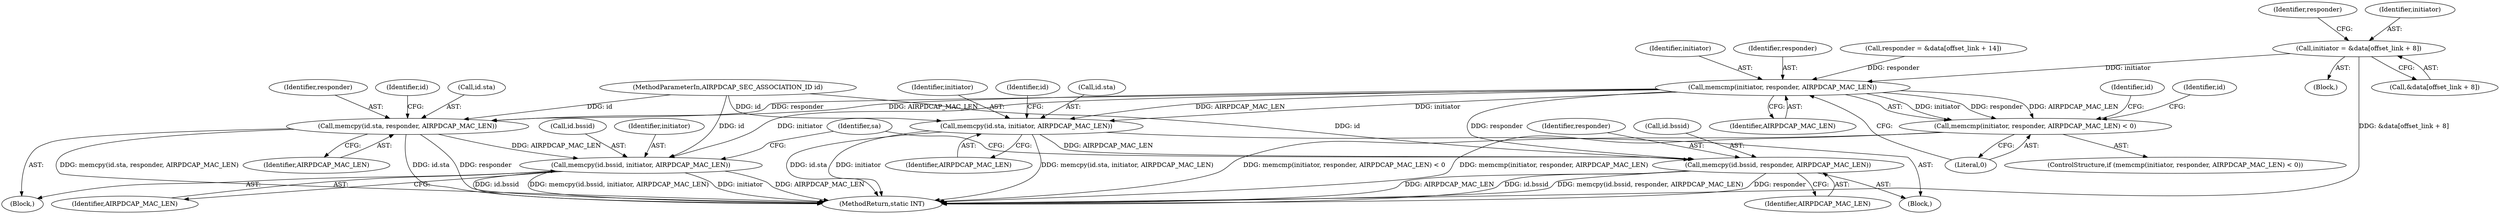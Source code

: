 digraph "0_wireshark_9b0b20b8d5f8c9f7839d58ff6c5900f7e19283b4@array" {
"1000644" [label="(Call,initiator = &data[offset_link + 8])"];
"1000662" [label="(Call,memcmp(initiator, responder, AIRPDCAP_MAC_LEN))"];
"1000661" [label="(Call,memcmp(initiator, responder, AIRPDCAP_MAC_LEN) < 0)"];
"1000668" [label="(Call,memcpy(id.sta, initiator, AIRPDCAP_MAC_LEN))"];
"1000674" [label="(Call,memcpy(id.bssid, responder, AIRPDCAP_MAC_LEN))"];
"1000682" [label="(Call,memcpy(id.sta, responder, AIRPDCAP_MAC_LEN))"];
"1000688" [label="(Call,memcpy(id.bssid, initiator, AIRPDCAP_MAC_LEN))"];
"1000679" [label="(Identifier,AIRPDCAP_MAC_LEN)"];
"1000681" [label="(Block,)"];
"1000660" [label="(ControlStructure,if (memcmp(initiator, responder, AIRPDCAP_MAC_LEN) < 0))"];
"1000646" [label="(Call,&data[offset_link + 8])"];
"1000653" [label="(Identifier,responder)"];
"1000669" [label="(Call,id.sta)"];
"1000682" [label="(Call,memcpy(id.sta, responder, AIRPDCAP_MAC_LEN))"];
"1000678" [label="(Identifier,responder)"];
"1000668" [label="(Call,memcpy(id.sta, initiator, AIRPDCAP_MAC_LEN))"];
"1000670" [label="(Identifier,id)"];
"1000645" [label="(Identifier,initiator)"];
"1000663" [label="(Identifier,initiator)"];
"1000693" [label="(Identifier,AIRPDCAP_MAC_LEN)"];
"1000695" [label="(Identifier,sa)"];
"1000644" [label="(Call,initiator = &data[offset_link + 8])"];
"1000686" [label="(Identifier,responder)"];
"1000689" [label="(Call,id.bssid)"];
"1000690" [label="(Identifier,id)"];
"1000687" [label="(Identifier,AIRPDCAP_MAC_LEN)"];
"1000666" [label="(Literal,0)"];
"1000672" [label="(Identifier,initiator)"];
"1000674" [label="(Call,memcpy(id.bssid, responder, AIRPDCAP_MAC_LEN))"];
"1000675" [label="(Call,id.bssid)"];
"1000692" [label="(Identifier,initiator)"];
"1000676" [label="(Identifier,id)"];
"1000473" [label="(Block,)"];
"1000667" [label="(Block,)"];
"1000661" [label="(Call,memcmp(initiator, responder, AIRPDCAP_MAC_LEN) < 0)"];
"1000665" [label="(Identifier,AIRPDCAP_MAC_LEN)"];
"1000664" [label="(Identifier,responder)"];
"1000779" [label="(MethodReturn,static INT)"];
"1000673" [label="(Identifier,AIRPDCAP_MAC_LEN)"];
"1000683" [label="(Call,id.sta)"];
"1000688" [label="(Call,memcpy(id.bssid, initiator, AIRPDCAP_MAC_LEN))"];
"1000684" [label="(Identifier,id)"];
"1000652" [label="(Call,responder = &data[offset_link + 14])"];
"1000151" [label="(MethodParameterIn,AIRPDCAP_SEC_ASSOCIATION_ID id)"];
"1000662" [label="(Call,memcmp(initiator, responder, AIRPDCAP_MAC_LEN))"];
"1000644" -> "1000473"  [label="AST: "];
"1000644" -> "1000646"  [label="CFG: "];
"1000645" -> "1000644"  [label="AST: "];
"1000646" -> "1000644"  [label="AST: "];
"1000653" -> "1000644"  [label="CFG: "];
"1000644" -> "1000779"  [label="DDG: &data[offset_link + 8]"];
"1000644" -> "1000662"  [label="DDG: initiator"];
"1000662" -> "1000661"  [label="AST: "];
"1000662" -> "1000665"  [label="CFG: "];
"1000663" -> "1000662"  [label="AST: "];
"1000664" -> "1000662"  [label="AST: "];
"1000665" -> "1000662"  [label="AST: "];
"1000666" -> "1000662"  [label="CFG: "];
"1000662" -> "1000661"  [label="DDG: initiator"];
"1000662" -> "1000661"  [label="DDG: responder"];
"1000662" -> "1000661"  [label="DDG: AIRPDCAP_MAC_LEN"];
"1000652" -> "1000662"  [label="DDG: responder"];
"1000662" -> "1000668"  [label="DDG: initiator"];
"1000662" -> "1000668"  [label="DDG: AIRPDCAP_MAC_LEN"];
"1000662" -> "1000674"  [label="DDG: responder"];
"1000662" -> "1000682"  [label="DDG: responder"];
"1000662" -> "1000682"  [label="DDG: AIRPDCAP_MAC_LEN"];
"1000662" -> "1000688"  [label="DDG: initiator"];
"1000661" -> "1000660"  [label="AST: "];
"1000661" -> "1000666"  [label="CFG: "];
"1000666" -> "1000661"  [label="AST: "];
"1000670" -> "1000661"  [label="CFG: "];
"1000684" -> "1000661"  [label="CFG: "];
"1000661" -> "1000779"  [label="DDG: memcmp(initiator, responder, AIRPDCAP_MAC_LEN) < 0"];
"1000661" -> "1000779"  [label="DDG: memcmp(initiator, responder, AIRPDCAP_MAC_LEN)"];
"1000668" -> "1000667"  [label="AST: "];
"1000668" -> "1000673"  [label="CFG: "];
"1000669" -> "1000668"  [label="AST: "];
"1000672" -> "1000668"  [label="AST: "];
"1000673" -> "1000668"  [label="AST: "];
"1000676" -> "1000668"  [label="CFG: "];
"1000668" -> "1000779"  [label="DDG: memcpy(id.sta, initiator, AIRPDCAP_MAC_LEN)"];
"1000668" -> "1000779"  [label="DDG: initiator"];
"1000668" -> "1000779"  [label="DDG: id.sta"];
"1000151" -> "1000668"  [label="DDG: id"];
"1000668" -> "1000674"  [label="DDG: AIRPDCAP_MAC_LEN"];
"1000674" -> "1000667"  [label="AST: "];
"1000674" -> "1000679"  [label="CFG: "];
"1000675" -> "1000674"  [label="AST: "];
"1000678" -> "1000674"  [label="AST: "];
"1000679" -> "1000674"  [label="AST: "];
"1000695" -> "1000674"  [label="CFG: "];
"1000674" -> "1000779"  [label="DDG: responder"];
"1000674" -> "1000779"  [label="DDG: AIRPDCAP_MAC_LEN"];
"1000674" -> "1000779"  [label="DDG: id.bssid"];
"1000674" -> "1000779"  [label="DDG: memcpy(id.bssid, responder, AIRPDCAP_MAC_LEN)"];
"1000151" -> "1000674"  [label="DDG: id"];
"1000682" -> "1000681"  [label="AST: "];
"1000682" -> "1000687"  [label="CFG: "];
"1000683" -> "1000682"  [label="AST: "];
"1000686" -> "1000682"  [label="AST: "];
"1000687" -> "1000682"  [label="AST: "];
"1000690" -> "1000682"  [label="CFG: "];
"1000682" -> "1000779"  [label="DDG: memcpy(id.sta, responder, AIRPDCAP_MAC_LEN)"];
"1000682" -> "1000779"  [label="DDG: id.sta"];
"1000682" -> "1000779"  [label="DDG: responder"];
"1000151" -> "1000682"  [label="DDG: id"];
"1000682" -> "1000688"  [label="DDG: AIRPDCAP_MAC_LEN"];
"1000688" -> "1000681"  [label="AST: "];
"1000688" -> "1000693"  [label="CFG: "];
"1000689" -> "1000688"  [label="AST: "];
"1000692" -> "1000688"  [label="AST: "];
"1000693" -> "1000688"  [label="AST: "];
"1000695" -> "1000688"  [label="CFG: "];
"1000688" -> "1000779"  [label="DDG: AIRPDCAP_MAC_LEN"];
"1000688" -> "1000779"  [label="DDG: id.bssid"];
"1000688" -> "1000779"  [label="DDG: memcpy(id.bssid, initiator, AIRPDCAP_MAC_LEN)"];
"1000688" -> "1000779"  [label="DDG: initiator"];
"1000151" -> "1000688"  [label="DDG: id"];
}
